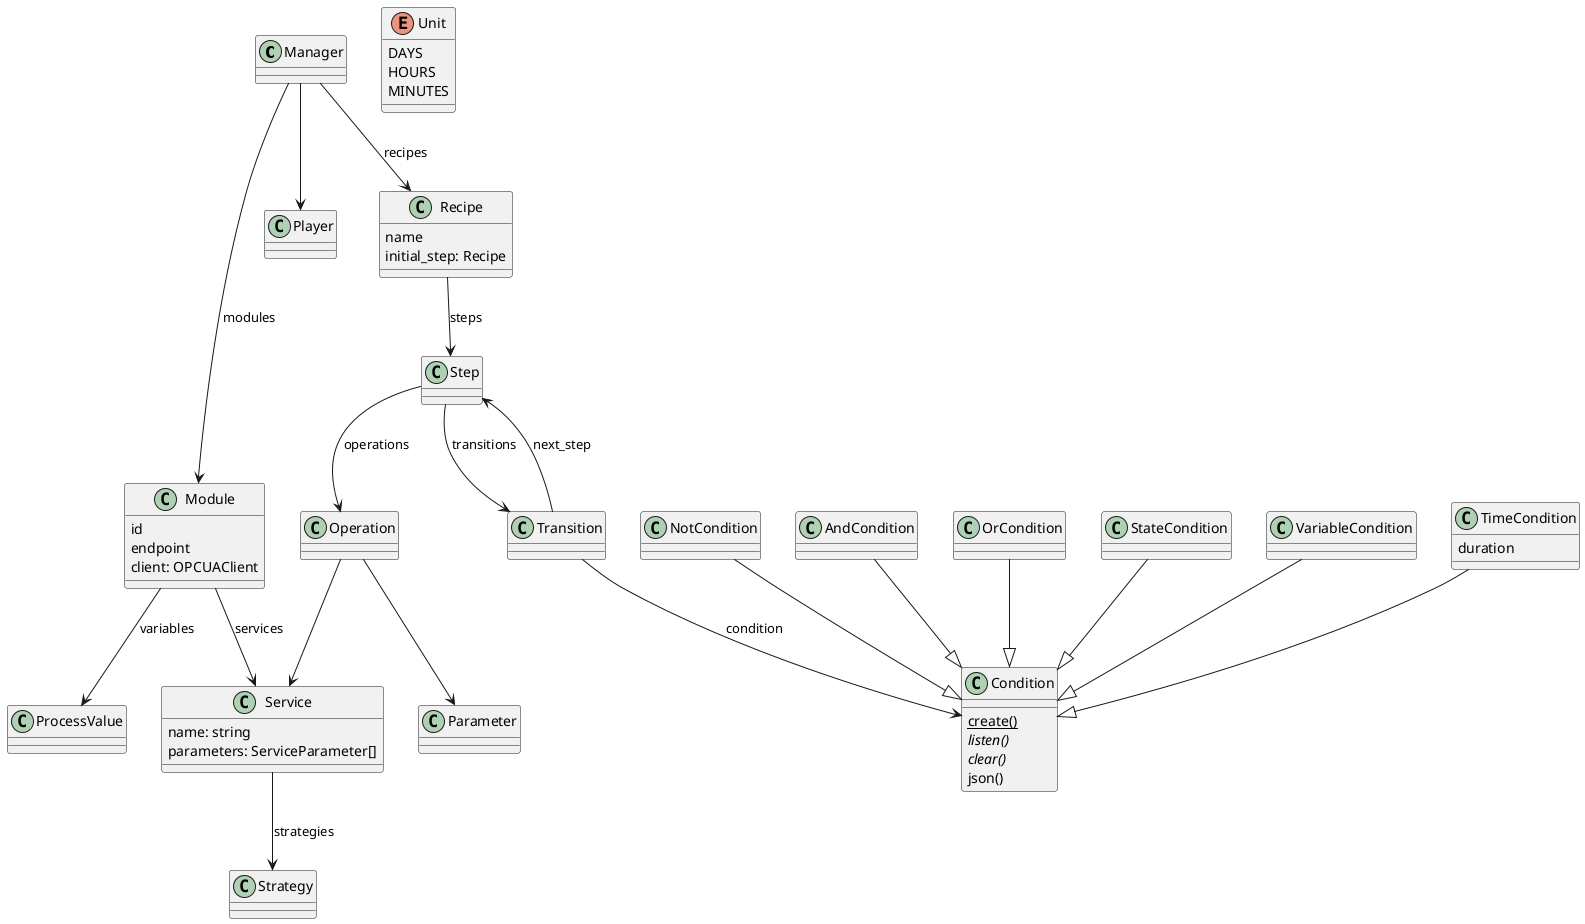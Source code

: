@startuml

class Manager
class Module {
    id
    endpoint
    client: OPCUAClient
}
class Operation
class Parameter
class Player
class Recipe {
    name
    initial_step: Recipe
}
class Service {
    name: string
    parameters: ServiceParameter[]
}
class ProcessValue
class Strategy
class Condition{
    {static} create()
    {abstract} listen()
    {abstract} clear()
    json()
}

class NotCondition
class AndCondition
class OrCondition
class StateCondition
class VariableCondition
class TimeCondition {
    duration
}

NotCondition --|> Condition
AndCondition --|> Condition
OrCondition --|> Condition
TimeCondition --|> Condition
VariableCondition --|> Condition
StateCondition --|> Condition


together {
    class Step
    class Transition
    class Condition
}

enum Unit {
    DAYS
    HOURS
    MINUTES
}

Manager --> Module : modules
Manager --> Recipe : recipes
Manager --> Player

Module --> Service: services
Module --> ProcessValue : variables

Service --> Strategy : strategies

Recipe --> Step: steps
Step --> Operation : operations
Step --> Transition: transitions

Transition --> Step : next_step
Transition --> Condition: condition

Operation --> Service
Operation --> Parameter

@enduml